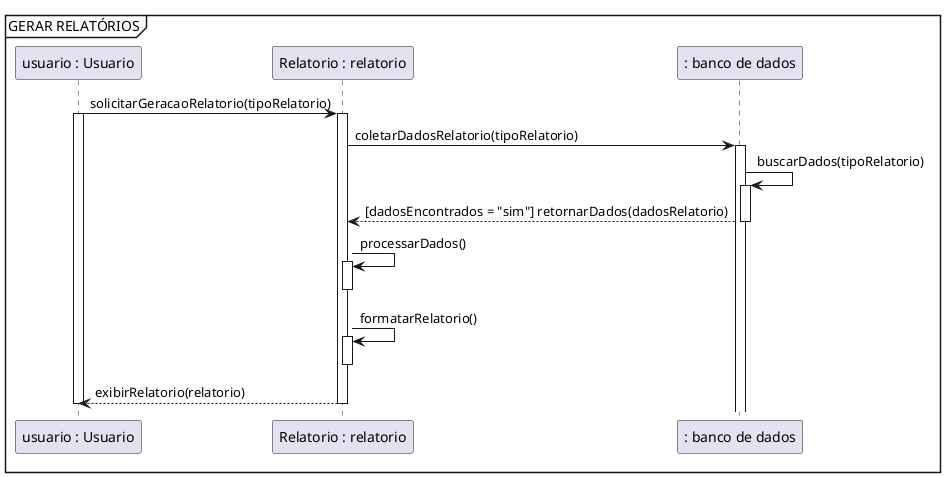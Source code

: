 @startuml
mainframe GERAR RELATÓRIOS


"usuario : Usuario" as usuario -> "Relatorio : relatorio" as relatorio : solicitarGeracaoRelatorio(tipoRelatorio)
activate usuario

activate relatorio
relatorio -> ": banco de dados" as bd: coletarDadosRelatorio(tipoRelatorio)
activate bd

bd -> bd: buscarDados(tipoRelatorio)
activate bd

bd --> relatorio: [dadosEncontrados = "sim"] retornarDados(dadosRelatorio)
deactivate bd

relatorio -> relatorio: processarDados()
activate relatorio

deactivate relatorio

relatorio -> relatorio: formatarRelatorio()
activate relatorio

deactivate relatorio

relatorio --> usuario: exibirRelatorio(relatorio)
deactivate relatorio

deactivate usuario

@enduml